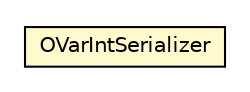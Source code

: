 #!/usr/local/bin/dot
#
# Class diagram 
# Generated by UMLGraph version R5_6-24-gf6e263 (http://www.umlgraph.org/)
#

digraph G {
	edge [fontname="Helvetica",fontsize=10,labelfontname="Helvetica",labelfontsize=10];
	node [fontname="Helvetica",fontsize=10,shape=plaintext];
	nodesep=0.25;
	ranksep=0.5;
	// com.orientechnologies.orient.core.serialization.serializer.record.binary.OVarIntSerializer
	c7472867 [label=<<table title="com.orientechnologies.orient.core.serialization.serializer.record.binary.OVarIntSerializer" border="0" cellborder="1" cellspacing="0" cellpadding="2" port="p" bgcolor="lemonChiffon" href="./OVarIntSerializer.html">
		<tr><td><table border="0" cellspacing="0" cellpadding="1">
<tr><td align="center" balign="center"> OVarIntSerializer </td></tr>
		</table></td></tr>
		</table>>, URL="./OVarIntSerializer.html", fontname="Helvetica", fontcolor="black", fontsize=10.0];
}

